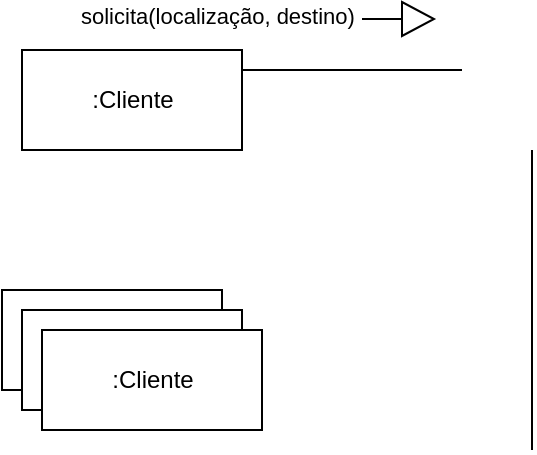 <mxfile version="18.1.2" type="github">
  <diagram id="CYms357M9IINYG30bXpw" name="Page-1">
    <mxGraphModel dx="1278" dy="571" grid="1" gridSize="10" guides="1" tooltips="1" connect="1" arrows="1" fold="1" page="1" pageScale="1" pageWidth="827" pageHeight="1169" math="0" shadow="0">
      <root>
        <mxCell id="0" />
        <mxCell id="1" parent="0" />
        <mxCell id="O2R2ElD3qq0XadTc_z8P-17" style="edgeStyle=orthogonalEdgeStyle;rounded=0;orthogonalLoop=1;jettySize=auto;html=1;entryX=1;entryY=0.5;entryDx=0;entryDy=0;endArrow=none;endFill=0;" edge="1" parent="1">
          <mxGeometry relative="1" as="geometry">
            <mxPoint x="480" y="240" as="sourcePoint" />
            <mxPoint x="280" y="240" as="targetPoint" />
          </mxGeometry>
        </mxCell>
        <mxCell id="O2R2ElD3qq0XadTc_z8P-20" value="solicita(localização, destino)&amp;nbsp;" style="edgeLabel;html=1;align=center;verticalAlign=middle;resizable=0;points=[];" vertex="1" connectable="0" parent="O2R2ElD3qq0XadTc_z8P-17">
          <mxGeometry x="0.292" y="-2" relative="1" as="geometry">
            <mxPoint x="8" y="-25" as="offset" />
          </mxGeometry>
        </mxCell>
        <mxCell id="O2R2ElD3qq0XadTc_z8P-18" style="edgeStyle=orthogonalEdgeStyle;rounded=0;orthogonalLoop=1;jettySize=auto;html=1;endArrow=none;endFill=0;" edge="1" parent="1">
          <mxGeometry relative="1" as="geometry">
            <mxPoint x="515" y="280" as="sourcePoint" />
            <mxPoint x="515" y="430" as="targetPoint" />
          </mxGeometry>
        </mxCell>
        <mxCell id="O2R2ElD3qq0XadTc_z8P-24" style="edgeStyle=orthogonalEdgeStyle;rounded=0;orthogonalLoop=1;jettySize=auto;html=1;exitX=0;exitY=0.5;exitDx=0;exitDy=0;exitPerimeter=0;endArrow=none;endFill=0;" edge="1" parent="1" source="O2R2ElD3qq0XadTc_z8P-21">
          <mxGeometry relative="1" as="geometry">
            <mxPoint x="430" y="215" as="targetPoint" />
          </mxGeometry>
        </mxCell>
        <mxCell id="O2R2ElD3qq0XadTc_z8P-21" value="" style="html=1;shadow=0;dashed=0;align=center;verticalAlign=middle;shape=mxgraph.arrows2.arrow;dy=0.6;dx=40;notch=0;" vertex="1" parent="1">
          <mxGeometry x="450" y="206" width="16" height="17" as="geometry" />
        </mxCell>
        <mxCell id="O2R2ElD3qq0XadTc_z8P-25" value="Object" style="html=1;rounded=0;sketch=0;" vertex="1" parent="1">
          <mxGeometry x="250" y="350" width="110" height="50" as="geometry" />
        </mxCell>
        <mxCell id="O2R2ElD3qq0XadTc_z8P-26" value="Object" style="html=1;rounded=0;sketch=0;" vertex="1" parent="1">
          <mxGeometry x="260" y="360" width="110" height="50" as="geometry" />
        </mxCell>
        <mxCell id="O2R2ElD3qq0XadTc_z8P-27" value=":Cliente" style="html=1;rounded=0;sketch=0;" vertex="1" parent="1">
          <mxGeometry x="270" y="370" width="110" height="50" as="geometry" />
        </mxCell>
        <mxCell id="O2R2ElD3qq0XadTc_z8P-28" value=":Cliente" style="html=1;rounded=0;sketch=0;" vertex="1" parent="1">
          <mxGeometry x="260" y="230" width="110" height="50" as="geometry" />
        </mxCell>
      </root>
    </mxGraphModel>
  </diagram>
</mxfile>
